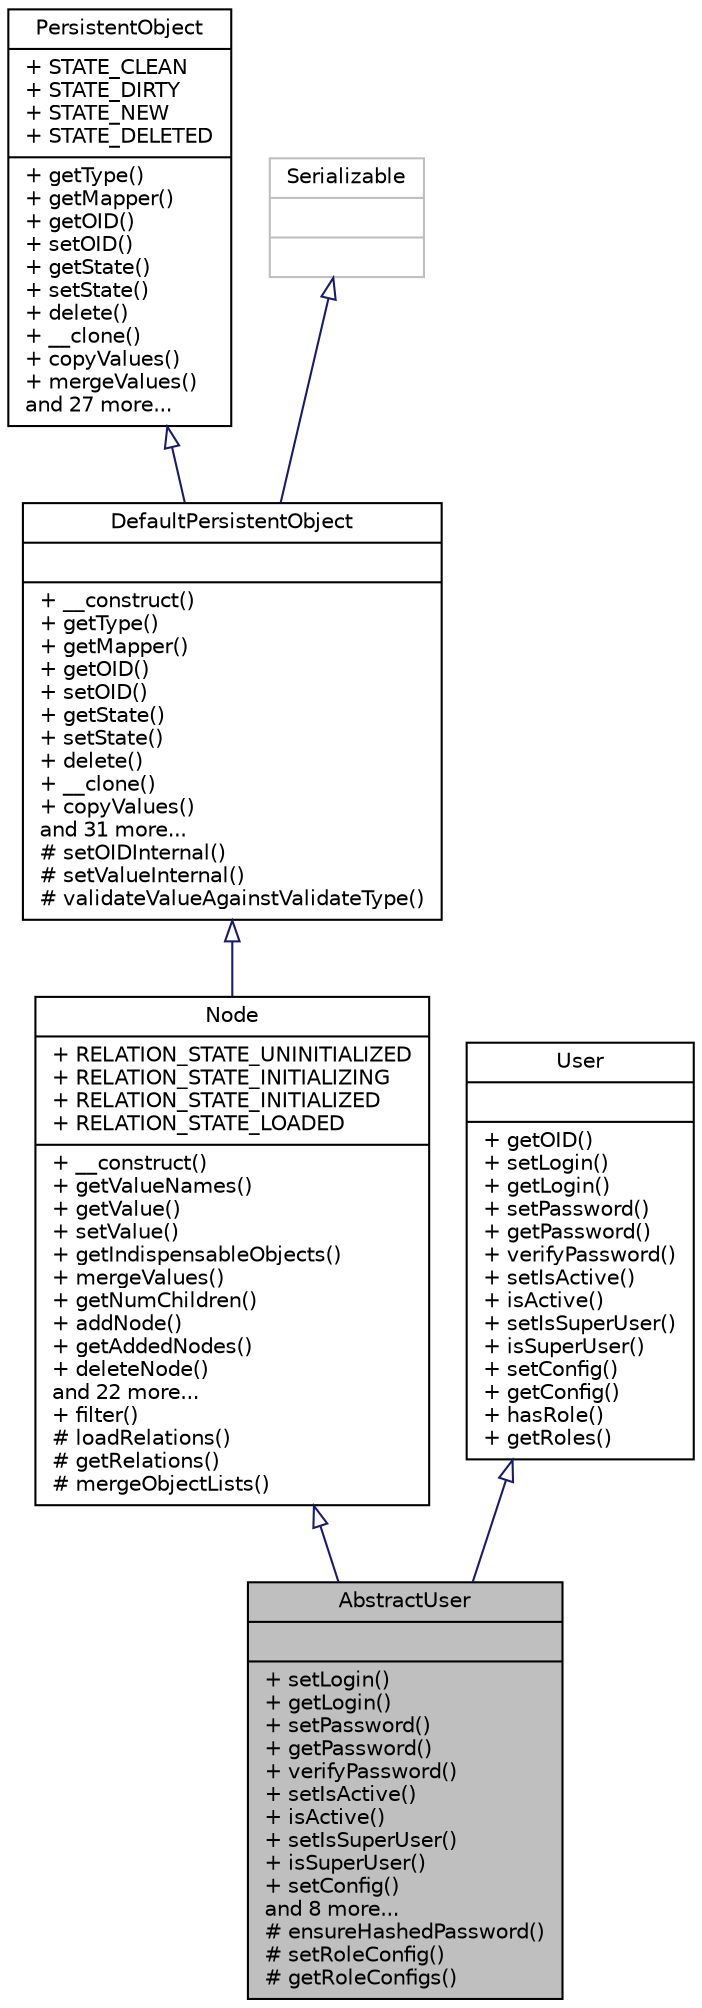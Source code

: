 digraph "AbstractUser"
{
  edge [fontname="Helvetica",fontsize="10",labelfontname="Helvetica",labelfontsize="10"];
  node [fontname="Helvetica",fontsize="10",shape=record];
  Node0 [label="{AbstractUser\n||+ setLogin()\l+ getLogin()\l+ setPassword()\l+ getPassword()\l+ verifyPassword()\l+ setIsActive()\l+ isActive()\l+ setIsSuperUser()\l+ isSuperUser()\l+ setConfig()\land 8 more...\l# ensureHashedPassword()\l# setRoleConfig()\l# getRoleConfigs()\l}",height=0.2,width=0.4,color="black", fillcolor="grey75", style="filled", fontcolor="black"];
  Node1 -> Node0 [dir="back",color="midnightblue",fontsize="10",style="solid",arrowtail="onormal",fontname="Helvetica"];
  Node1 [label="{Node\n|+ RELATION_STATE_UNINITIALIZED\l+ RELATION_STATE_INITIALIZING\l+ RELATION_STATE_INITIALIZED\l+ RELATION_STATE_LOADED\l|+ __construct()\l+ getValueNames()\l+ getValue()\l+ setValue()\l+ getIndispensableObjects()\l+ mergeValues()\l+ getNumChildren()\l+ addNode()\l+ getAddedNodes()\l+ deleteNode()\land 22 more...\l+ filter()\l# loadRelations()\l# getRelations()\l# mergeObjectLists()\l}",height=0.2,width=0.4,color="black", fillcolor="white", style="filled",URL="$classwcmf_1_1lib_1_1model_1_1_node.html",tooltip="Node adds the concept of relations to PersistentObject. "];
  Node2 -> Node1 [dir="back",color="midnightblue",fontsize="10",style="solid",arrowtail="onormal",fontname="Helvetica"];
  Node2 [label="{DefaultPersistentObject\n||+ __construct()\l+ getType()\l+ getMapper()\l+ getOID()\l+ setOID()\l+ getState()\l+ setState()\l+ delete()\l+ __clone()\l+ copyValues()\land 31 more...\l# setOIDInternal()\l# setValueInternal()\l# validateValueAgainstValidateType()\l}",height=0.2,width=0.4,color="black", fillcolor="white", style="filled",URL="$classwcmf_1_1lib_1_1persistence_1_1impl_1_1_default_persistent_object.html",tooltip="DefaultPersistentObject is the base class of all persistent objects. "];
  Node3 -> Node2 [dir="back",color="midnightblue",fontsize="10",style="solid",arrowtail="onormal",fontname="Helvetica"];
  Node3 [label="{PersistentObject\n|+ STATE_CLEAN\l+ STATE_DIRTY\l+ STATE_NEW\l+ STATE_DELETED\l|+ getType()\l+ getMapper()\l+ getOID()\l+ setOID()\l+ getState()\l+ setState()\l+ delete()\l+ __clone()\l+ copyValues()\l+ mergeValues()\land 27 more...\l}",height=0.2,width=0.4,color="black", fillcolor="white", style="filled",URL="$interfacewcmf_1_1lib_1_1persistence_1_1_persistent_object.html",tooltip="PersistentObject defines the interface of all persistent objects. "];
  Node4 -> Node2 [dir="back",color="midnightblue",fontsize="10",style="solid",arrowtail="onormal",fontname="Helvetica"];
  Node4 [label="{Serializable\n||}",height=0.2,width=0.4,color="grey75", fillcolor="white", style="filled"];
  Node5 -> Node0 [dir="back",color="midnightblue",fontsize="10",style="solid",arrowtail="onormal",fontname="Helvetica"];
  Node5 [label="{User\n||+ getOID()\l+ setLogin()\l+ getLogin()\l+ setPassword()\l+ getPassword()\l+ verifyPassword()\l+ setIsActive()\l+ isActive()\l+ setIsSuperUser()\l+ isSuperUser()\l+ setConfig()\l+ getConfig()\l+ hasRole()\l+ getRoles()\l}",height=0.2,width=0.4,color="black", fillcolor="white", style="filled",URL="$interfacewcmf_1_1lib_1_1security_1_1principal_1_1_user.html",tooltip="User is the interface for users. "];
}

